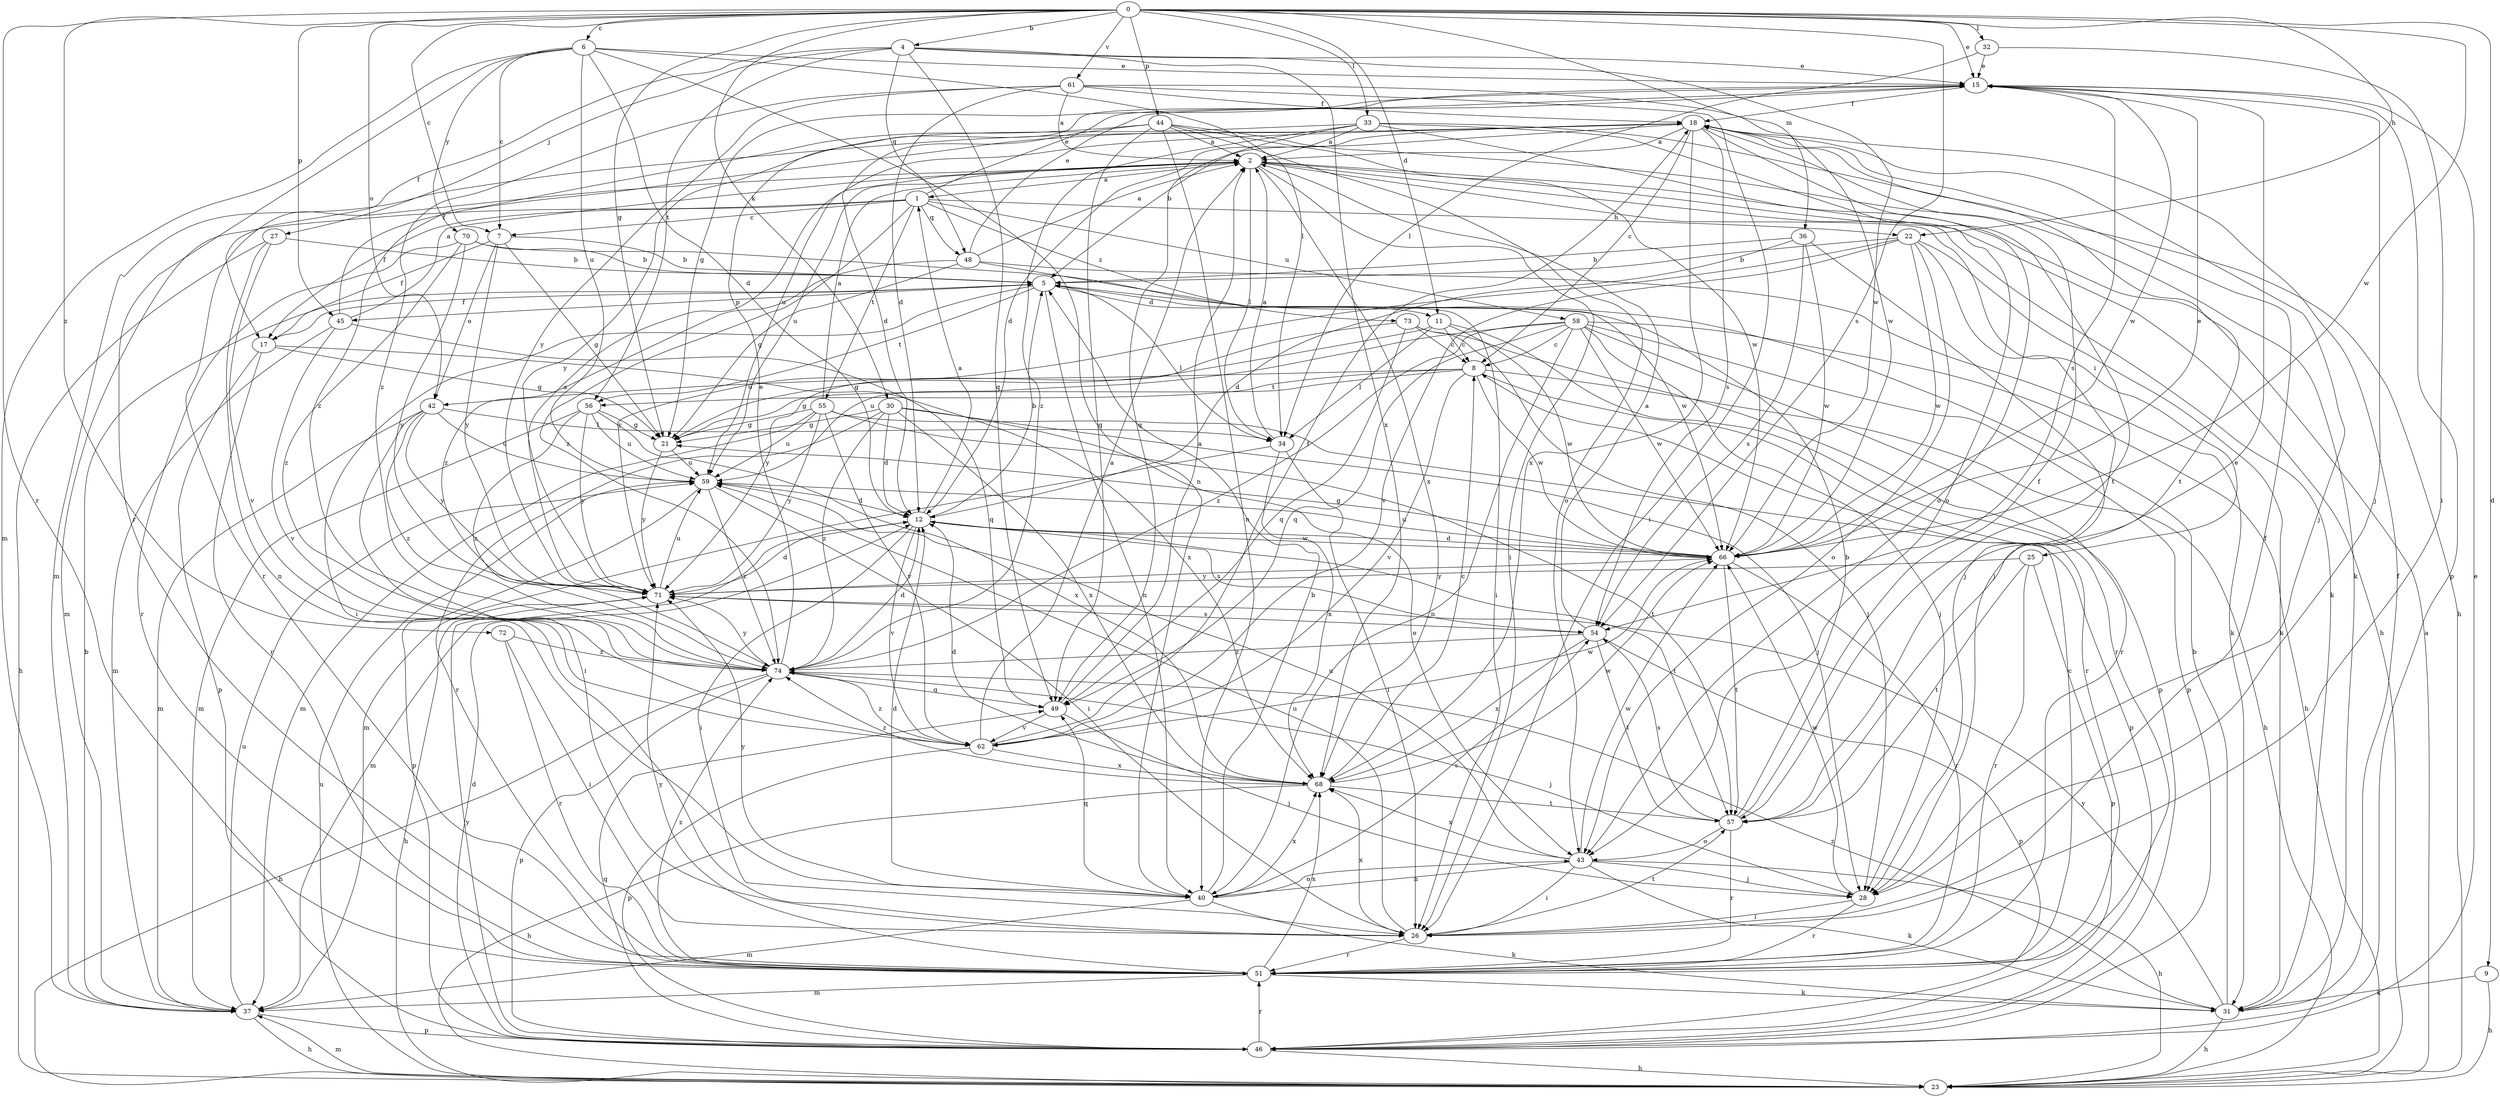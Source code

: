 strict digraph  {
0;
1;
2;
4;
5;
6;
7;
8;
9;
11;
12;
15;
17;
18;
21;
22;
23;
25;
26;
27;
28;
30;
31;
32;
33;
34;
36;
37;
40;
42;
43;
44;
45;
46;
48;
49;
51;
54;
55;
56;
57;
58;
59;
61;
62;
66;
68;
70;
71;
72;
73;
74;
0 -> 4  [label=b];
0 -> 6  [label=c];
0 -> 7  [label=c];
0 -> 9  [label=d];
0 -> 11  [label=d];
0 -> 15  [label=e];
0 -> 21  [label=g];
0 -> 22  [label=h];
0 -> 30  [label=k];
0 -> 32  [label=l];
0 -> 33  [label=l];
0 -> 36  [label=m];
0 -> 42  [label=o];
0 -> 44  [label=p];
0 -> 45  [label=p];
0 -> 51  [label=r];
0 -> 54  [label=s];
0 -> 61  [label=v];
0 -> 66  [label=w];
0 -> 72  [label=z];
1 -> 7  [label=c];
1 -> 15  [label=e];
1 -> 17  [label=f];
1 -> 22  [label=h];
1 -> 37  [label=m];
1 -> 48  [label=q];
1 -> 55  [label=t];
1 -> 58  [label=u];
1 -> 73  [label=z];
1 -> 74  [label=z];
2 -> 1  [label=a];
2 -> 23  [label=h];
2 -> 25  [label=i];
2 -> 26  [label=i];
2 -> 31  [label=k];
2 -> 34  [label=l];
2 -> 51  [label=r];
2 -> 59  [label=u];
2 -> 68  [label=x];
4 -> 15  [label=e];
4 -> 17  [label=f];
4 -> 27  [label=j];
4 -> 48  [label=q];
4 -> 49  [label=q];
4 -> 56  [label=t];
4 -> 66  [label=w];
4 -> 68  [label=x];
5 -> 11  [label=d];
5 -> 17  [label=f];
5 -> 26  [label=i];
5 -> 34  [label=l];
5 -> 40  [label=n];
5 -> 45  [label=p];
5 -> 56  [label=t];
6 -> 7  [label=c];
6 -> 12  [label=d];
6 -> 15  [label=e];
6 -> 34  [label=l];
6 -> 37  [label=m];
6 -> 40  [label=n];
6 -> 51  [label=r];
6 -> 59  [label=u];
6 -> 70  [label=y];
7 -> 5  [label=b];
7 -> 17  [label=f];
7 -> 21  [label=g];
7 -> 42  [label=o];
7 -> 71  [label=y];
8 -> 21  [label=g];
8 -> 23  [label=h];
8 -> 42  [label=o];
8 -> 51  [label=r];
8 -> 56  [label=t];
8 -> 62  [label=v];
8 -> 66  [label=w];
9 -> 23  [label=h];
9 -> 31  [label=k];
11 -> 8  [label=c];
11 -> 21  [label=g];
11 -> 34  [label=l];
11 -> 51  [label=r];
11 -> 66  [label=w];
12 -> 1  [label=a];
12 -> 5  [label=b];
12 -> 26  [label=i];
12 -> 37  [label=m];
12 -> 54  [label=s];
12 -> 57  [label=t];
12 -> 62  [label=v];
12 -> 66  [label=w];
15 -> 18  [label=f];
15 -> 21  [label=g];
15 -> 28  [label=j];
15 -> 46  [label=p];
15 -> 54  [label=s];
15 -> 66  [label=w];
17 -> 21  [label=g];
17 -> 46  [label=p];
17 -> 51  [label=r];
17 -> 68  [label=x];
18 -> 2  [label=a];
18 -> 5  [label=b];
18 -> 8  [label=c];
18 -> 12  [label=d];
18 -> 28  [label=j];
18 -> 37  [label=m];
18 -> 43  [label=o];
18 -> 54  [label=s];
18 -> 57  [label=t];
18 -> 59  [label=u];
18 -> 68  [label=x];
21 -> 59  [label=u];
21 -> 71  [label=y];
22 -> 5  [label=b];
22 -> 28  [label=j];
22 -> 31  [label=k];
22 -> 43  [label=o];
22 -> 62  [label=v];
22 -> 66  [label=w];
22 -> 71  [label=y];
23 -> 2  [label=a];
23 -> 37  [label=m];
23 -> 59  [label=u];
25 -> 46  [label=p];
25 -> 51  [label=r];
25 -> 57  [label=t];
25 -> 71  [label=y];
26 -> 18  [label=f];
26 -> 51  [label=r];
26 -> 57  [label=t];
26 -> 59  [label=u];
26 -> 68  [label=x];
27 -> 5  [label=b];
27 -> 23  [label=h];
27 -> 40  [label=n];
27 -> 62  [label=v];
28 -> 26  [label=i];
28 -> 51  [label=r];
28 -> 66  [label=w];
30 -> 12  [label=d];
30 -> 21  [label=g];
30 -> 28  [label=j];
30 -> 43  [label=o];
30 -> 51  [label=r];
30 -> 68  [label=x];
30 -> 74  [label=z];
31 -> 5  [label=b];
31 -> 18  [label=f];
31 -> 23  [label=h];
31 -> 71  [label=y];
31 -> 74  [label=z];
32 -> 15  [label=e];
32 -> 26  [label=i];
32 -> 34  [label=l];
33 -> 2  [label=a];
33 -> 23  [label=h];
33 -> 43  [label=o];
33 -> 49  [label=q];
33 -> 57  [label=t];
33 -> 71  [label=y];
33 -> 74  [label=z];
34 -> 2  [label=a];
34 -> 26  [label=i];
34 -> 37  [label=m];
34 -> 68  [label=x];
36 -> 5  [label=b];
36 -> 12  [label=d];
36 -> 28  [label=j];
36 -> 54  [label=s];
36 -> 66  [label=w];
37 -> 5  [label=b];
37 -> 23  [label=h];
37 -> 46  [label=p];
37 -> 59  [label=u];
40 -> 5  [label=b];
40 -> 12  [label=d];
40 -> 31  [label=k];
40 -> 37  [label=m];
40 -> 43  [label=o];
40 -> 49  [label=q];
40 -> 54  [label=s];
40 -> 68  [label=x];
40 -> 71  [label=y];
42 -> 26  [label=i];
42 -> 34  [label=l];
42 -> 37  [label=m];
42 -> 59  [label=u];
42 -> 71  [label=y];
42 -> 74  [label=z];
43 -> 23  [label=h];
43 -> 26  [label=i];
43 -> 28  [label=j];
43 -> 31  [label=k];
43 -> 40  [label=n];
43 -> 59  [label=u];
43 -> 66  [label=w];
43 -> 68  [label=x];
44 -> 2  [label=a];
44 -> 12  [label=d];
44 -> 31  [label=k];
44 -> 40  [label=n];
44 -> 43  [label=o];
44 -> 49  [label=q];
44 -> 66  [label=w];
44 -> 74  [label=z];
45 -> 2  [label=a];
45 -> 18  [label=f];
45 -> 37  [label=m];
45 -> 49  [label=q];
45 -> 62  [label=v];
46 -> 12  [label=d];
46 -> 15  [label=e];
46 -> 23  [label=h];
46 -> 49  [label=q];
46 -> 51  [label=r];
46 -> 71  [label=y];
48 -> 2  [label=a];
48 -> 15  [label=e];
48 -> 21  [label=g];
48 -> 26  [label=i];
48 -> 31  [label=k];
48 -> 74  [label=z];
49 -> 2  [label=a];
49 -> 28  [label=j];
49 -> 62  [label=v];
51 -> 8  [label=c];
51 -> 31  [label=k];
51 -> 37  [label=m];
51 -> 68  [label=x];
51 -> 71  [label=y];
51 -> 74  [label=z];
54 -> 2  [label=a];
54 -> 46  [label=p];
54 -> 57  [label=t];
54 -> 68  [label=x];
54 -> 74  [label=z];
55 -> 2  [label=a];
55 -> 21  [label=g];
55 -> 37  [label=m];
55 -> 46  [label=p];
55 -> 57  [label=t];
55 -> 59  [label=u];
55 -> 62  [label=v];
55 -> 71  [label=y];
56 -> 21  [label=g];
56 -> 37  [label=m];
56 -> 59  [label=u];
56 -> 68  [label=x];
56 -> 71  [label=y];
56 -> 74  [label=z];
57 -> 5  [label=b];
57 -> 15  [label=e];
57 -> 18  [label=f];
57 -> 43  [label=o];
57 -> 51  [label=r];
57 -> 54  [label=s];
58 -> 8  [label=c];
58 -> 23  [label=h];
58 -> 28  [label=j];
58 -> 40  [label=n];
58 -> 46  [label=p];
58 -> 49  [label=q];
58 -> 51  [label=r];
58 -> 59  [label=u];
58 -> 66  [label=w];
58 -> 74  [label=z];
59 -> 12  [label=d];
59 -> 26  [label=i];
59 -> 46  [label=p];
59 -> 74  [label=z];
61 -> 2  [label=a];
61 -> 12  [label=d];
61 -> 18  [label=f];
61 -> 26  [label=i];
61 -> 66  [label=w];
61 -> 71  [label=y];
61 -> 74  [label=z];
62 -> 2  [label=a];
62 -> 18  [label=f];
62 -> 46  [label=p];
62 -> 66  [label=w];
62 -> 68  [label=x];
62 -> 74  [label=z];
66 -> 12  [label=d];
66 -> 15  [label=e];
66 -> 21  [label=g];
66 -> 51  [label=r];
66 -> 57  [label=t];
66 -> 59  [label=u];
66 -> 71  [label=y];
68 -> 8  [label=c];
68 -> 12  [label=d];
68 -> 23  [label=h];
68 -> 57  [label=t];
68 -> 66  [label=w];
68 -> 74  [label=z];
70 -> 5  [label=b];
70 -> 51  [label=r];
70 -> 66  [label=w];
70 -> 71  [label=y];
70 -> 74  [label=z];
71 -> 2  [label=a];
71 -> 12  [label=d];
71 -> 23  [label=h];
71 -> 54  [label=s];
71 -> 59  [label=u];
72 -> 26  [label=i];
72 -> 51  [label=r];
72 -> 74  [label=z];
73 -> 8  [label=c];
73 -> 28  [label=j];
73 -> 46  [label=p];
73 -> 49  [label=q];
73 -> 71  [label=y];
74 -> 12  [label=d];
74 -> 15  [label=e];
74 -> 23  [label=h];
74 -> 28  [label=j];
74 -> 46  [label=p];
74 -> 49  [label=q];
74 -> 71  [label=y];
}
